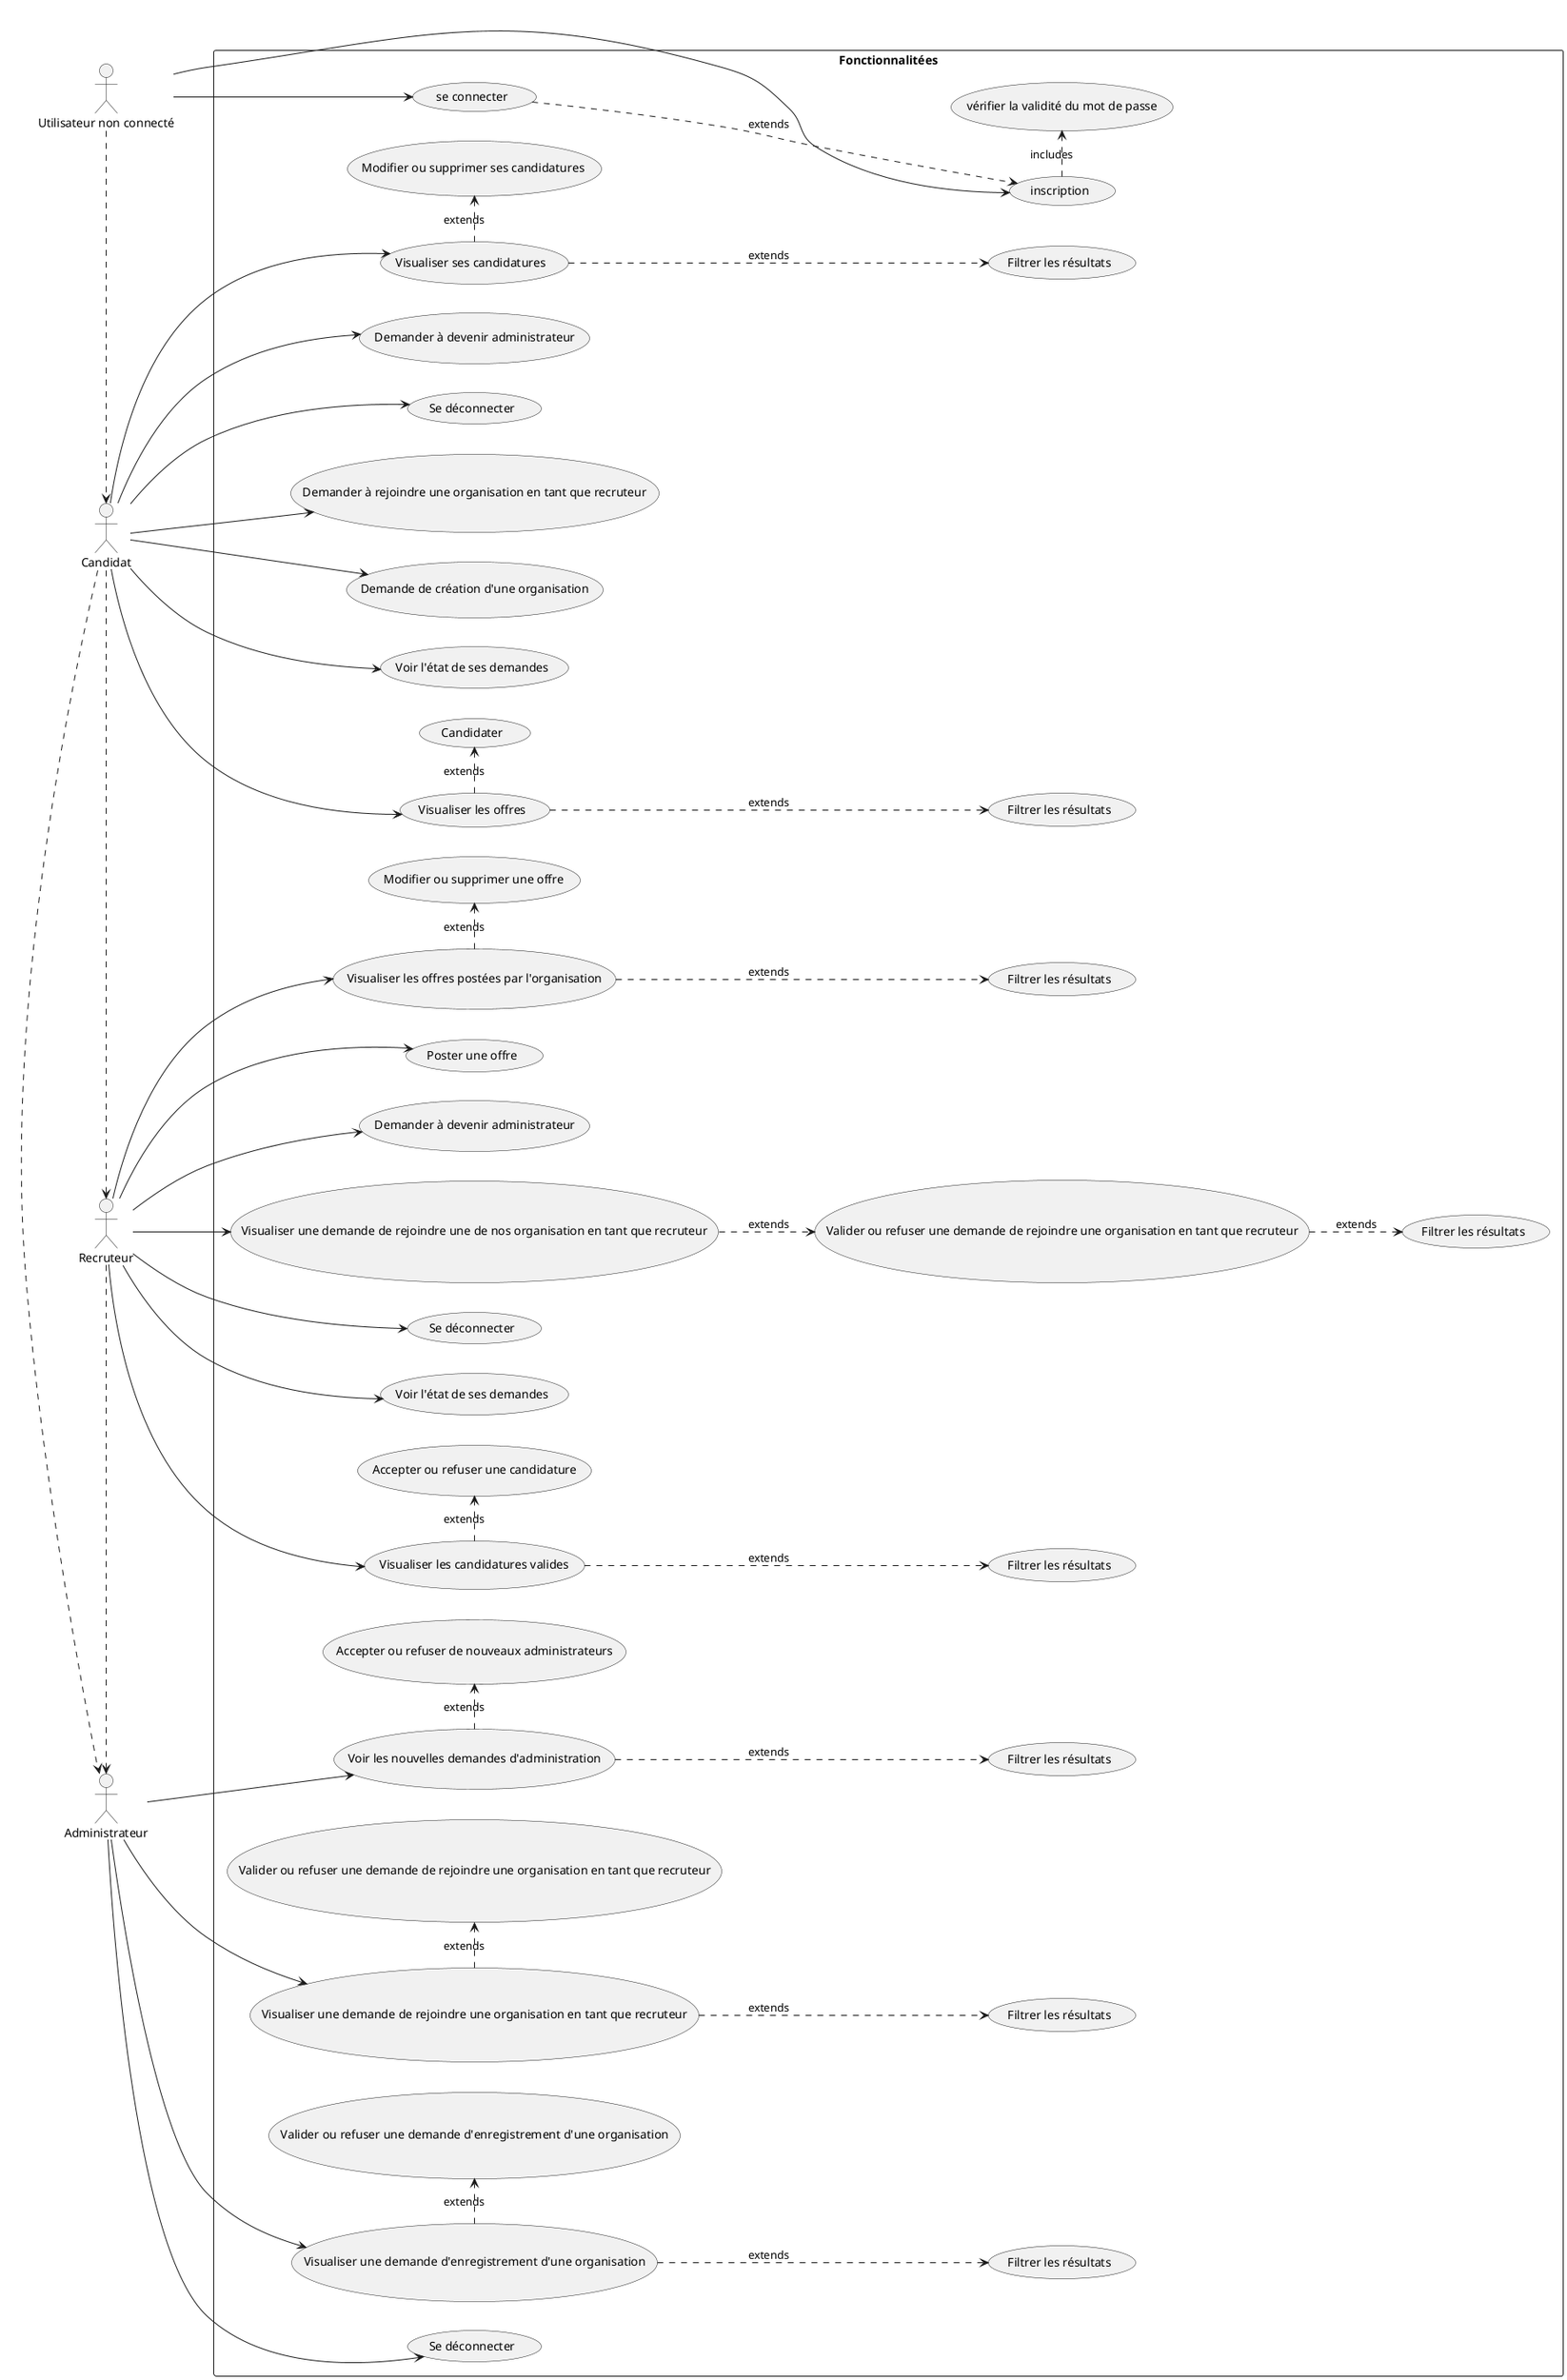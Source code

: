 @startuml



left to right direction
rectangle Fonctionnalitées {
"Accepter ou refuser une candidature" as (f1)
"Poster une offre" as (f2)
"Visualiser les offres" as (f3)
"se connecter" as (f4)
"inscription" as (f7)
"Accepter ou refuser de nouveaux administrateurs" as (f5)
"Demander à devenir administrateur" as (f6)
"vérifier la validité du mot de passe" as (f8)
"Voir les nouvelles demandes d'administration" as (f9)
"Candidater" as (f10)
"Se déconnecter" as (f11)
"Visualiser les candidatures valides" as (f12)
"Visualiser les offres postées par l'organisation" as (f13)
"Valider ou refuser une demande d'enregistrement d'une organisation" as (f14)
"Visualiser une demande d'enregistrement d'une organisation" as (f22)
"Visualiser une demande de rejoindre une organisation en tant que recruteur" as (f15)
"Valider ou refuser une demande de rejoindre une organisation en tant que recruteur" as (f16)
"Demander à rejoindre une organisation en tant que recruteur" as (f17)
"Visualiser ses candidatures " as (f18)
"Modifier ou supprimer ses candidatures " as (f19)
"Modifier ou supprimer une offre" as (f20)
"Se déconnecter" as (f23)
"Demander à devenir administrateur" as (f25)
"Demande de création d'une organisation" as (f26)
"Filtrer les résultats" as (f27)
"Filtrer les résultats" as (f28)
"Filtrer les résultats" as (f29)
"Filtrer les résultats" as (f30)
"Filtrer les résultats" as (f31)
"Filtrer les résultats" as (f32)
"Filtrer les résultats" as (f33)
"Visualiser une demande de rejoindre une de nos organisation en tant que recruteur" as (f34)
"Valider ou refuser une demande de rejoindre une organisation en tant que recruteur" as (f35)
"Filtrer les résultats" as (f36)
"Se déconnecter" as (f24)
"Voir l'état de ses demandes" as (f37)
"Voir l'état de ses demandes" as (f38)









(f4) ..> (f7) : extends
(f7) .> (f8) : includes
(f9) .> (f5) : extends
(f3) .> (f10) :extends
(f12) .> (f1) : extends
(f15) .> (f16) : extends
(f18) .> (f19) : extends
(f22) .> (f14) : extends
(f13) .> (f20) : extends
(f18) ..> (f27) : extends
(f12) ..> (f28) : extends 
(f13) ..> (f29) : extends 
(f3) ..> (f30) : extends 
(f9) ..> (f31) : extends 
(f15) ..> (f32) : extends 
(f22) ..> (f33) : extends 
(f34) ..> (f35) :extends
(f35) ..> (f36) :extends


}
:Administrateur: --> (f9)
:Administrateur: --> (f22)
:Administrateur: --> (f15)
:Administrateur: --> (f23)

:Recruteur: --> (f2)
:Recruteur: --> (f12)
:Recruteur: --> (f13)
:Recruteur: --> (f34)
:Recruteur: --> (f24)
:Recruteur: --> (f25)
:Recruteur: --> (f37)


:Candidat: --> (f6)
:Candidat: --> (f3)
:Candidat: --> (f11)
:Candidat: --> (f17)
:Candidat: --> (f18)
:Candidat: --> (f26)
:Candidat: --> (f38)

:Utilisateur non connecté: --> (f7)
:Utilisateur non connecté: --> (f4)

:Utilisateur non connecté: .> :Candidat:
:Candidat: .> :Recruteur:
:Candidat: .> :Administrateur:
:Recruteur: .> :Administrateur:


@enduml
